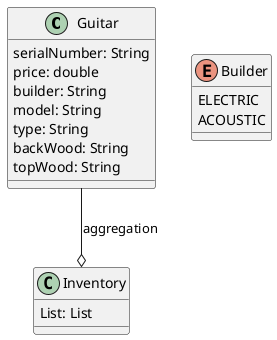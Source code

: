 @startuml

class Guitar
{
serialNumber: String
price: double
builder: String
model: String
type: String
backWood: String
topWood: String

}

class Inventory
{
List: List
}

Guitar --o Inventory : aggregation

enum Builder
{
ELECTRIC
ACOUSTIC
}




@enduml